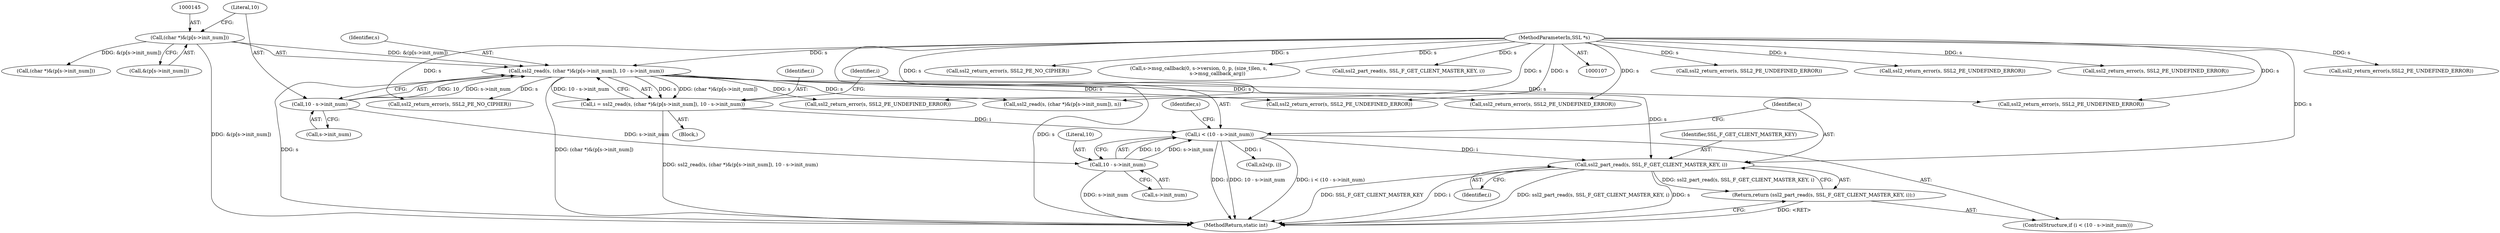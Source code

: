 digraph "0_openssl_d81a1600588b726c2bdccda7efad3cc7a87d6245_0@pointer" {
"1000166" [label="(Call,ssl2_part_read(s, SSL_F_GET_CLIENT_MASTER_KEY, i))"];
"1000142" [label="(Call,ssl2_read(s, (char *)&(p[s->init_num]), 10 - s->init_num))"];
"1000108" [label="(MethodParameterIn,SSL *s)"];
"1000144" [label="(Call,(char *)&(p[s->init_num]))"];
"1000152" [label="(Call,10 - s->init_num)"];
"1000158" [label="(Call,i < (10 - s->init_num))"];
"1000140" [label="(Call,i = ssl2_read(s, (char *)&(p[s->init_num]), 10 - s->init_num))"];
"1000160" [label="(Call,10 - s->init_num)"];
"1000165" [label="(Return,return (ssl2_part_read(s, SSL_F_GET_CLIENT_MASTER_KEY, i));)"];
"1000142" [label="(Call,ssl2_read(s, (char *)&(p[s->init_num]), 10 - s->init_num))"];
"1000139" [label="(Block,)"];
"1000158" [label="(Call,i < (10 - s->init_num))"];
"1000512" [label="(Call,ssl2_return_error(s, SSL2_PE_UNDEFINED_ERROR))"];
"1000161" [label="(Literal,10)"];
"1000165" [label="(Return,return (ssl2_part_read(s, SSL_F_GET_CLIENT_MASTER_KEY, i));)"];
"1000169" [label="(Identifier,i)"];
"1000160" [label="(Call,10 - s->init_num)"];
"1000563" [label="(Call,ssl2_return_error(s, SSL2_PE_UNDEFINED_ERROR))"];
"1000462" [label="(Call,ssl2_return_error(s, SSL2_PE_UNDEFINED_ERROR))"];
"1000159" [label="(Identifier,i)"];
"1000172" [label="(Identifier,s)"];
"1000162" [label="(Call,s->init_num)"];
"1000167" [label="(Identifier,s)"];
"1000273" [label="(Call,ssl2_return_error(s, SSL2_PE_UNDEFINED_ERROR))"];
"1000143" [label="(Identifier,s)"];
"1000157" [label="(ControlStructure,if (i < (10 - s->init_num)))"];
"1000312" [label="(Call,ssl2_return_error(s, SSL2_PE_UNDEFINED_ERROR))"];
"1000140" [label="(Call,i = ssl2_read(s, (char *)&(p[s->init_num]), 10 - s->init_num))"];
"1000583" [label="(Call,ssl2_return_error(s,SSL2_PE_UNDEFINED_ERROR))"];
"1000144" [label="(Call,(char *)&(p[s->init_num]))"];
"1000380" [label="(Call,ssl2_read(s, (char *)&(p[s->init_num]), n))"];
"1000241" [label="(Call,n2s(p, i))"];
"1000141" [label="(Identifier,i)"];
"1000168" [label="(Identifier,SSL_F_GET_CLIENT_MASTER_KEY)"];
"1000166" [label="(Call,ssl2_part_read(s, SSL_F_GET_CLIENT_MASTER_KEY, i))"];
"1000222" [label="(Call,ssl2_return_error(s, SSL2_PE_NO_CIPHER))"];
"1000382" [label="(Call,(char *)&(p[s->init_num]))"];
"1000190" [label="(Call,ssl2_return_error(s, SSL2_PE_UNDEFINED_ERROR))"];
"1000152" [label="(Call,10 - s->init_num)"];
"1000493" [label="(Call,ssl2_return_error(s, SSL2_PE_NO_CIPHER))"];
"1000405" [label="(Call,s->msg_callback(0, s->version, 0, p, (size_t)len, s,\n                        s->msg_callback_arg))"];
"1000154" [label="(Call,s->init_num)"];
"1000396" [label="(Call,ssl2_part_read(s, SSL_F_GET_CLIENT_MASTER_KEY, i))"];
"1000360" [label="(Call,ssl2_return_error(s, SSL2_PE_UNDEFINED_ERROR))"];
"1000146" [label="(Call,&(p[s->init_num]))"];
"1000108" [label="(MethodParameterIn,SSL *s)"];
"1000153" [label="(Literal,10)"];
"1000711" [label="(MethodReturn,static int)"];
"1000166" -> "1000165"  [label="AST: "];
"1000166" -> "1000169"  [label="CFG: "];
"1000167" -> "1000166"  [label="AST: "];
"1000168" -> "1000166"  [label="AST: "];
"1000169" -> "1000166"  [label="AST: "];
"1000165" -> "1000166"  [label="CFG: "];
"1000166" -> "1000711"  [label="DDG: SSL_F_GET_CLIENT_MASTER_KEY"];
"1000166" -> "1000711"  [label="DDG: i"];
"1000166" -> "1000711"  [label="DDG: ssl2_part_read(s, SSL_F_GET_CLIENT_MASTER_KEY, i)"];
"1000166" -> "1000711"  [label="DDG: s"];
"1000166" -> "1000165"  [label="DDG: ssl2_part_read(s, SSL_F_GET_CLIENT_MASTER_KEY, i)"];
"1000142" -> "1000166"  [label="DDG: s"];
"1000108" -> "1000166"  [label="DDG: s"];
"1000158" -> "1000166"  [label="DDG: i"];
"1000142" -> "1000140"  [label="AST: "];
"1000142" -> "1000152"  [label="CFG: "];
"1000143" -> "1000142"  [label="AST: "];
"1000144" -> "1000142"  [label="AST: "];
"1000152" -> "1000142"  [label="AST: "];
"1000140" -> "1000142"  [label="CFG: "];
"1000142" -> "1000711"  [label="DDG: (char *)&(p[s->init_num])"];
"1000142" -> "1000711"  [label="DDG: s"];
"1000142" -> "1000140"  [label="DDG: s"];
"1000142" -> "1000140"  [label="DDG: (char *)&(p[s->init_num])"];
"1000142" -> "1000140"  [label="DDG: 10 - s->init_num"];
"1000108" -> "1000142"  [label="DDG: s"];
"1000144" -> "1000142"  [label="DDG: &(p[s->init_num])"];
"1000152" -> "1000142"  [label="DDG: 10"];
"1000152" -> "1000142"  [label="DDG: s->init_num"];
"1000142" -> "1000190"  [label="DDG: s"];
"1000142" -> "1000222"  [label="DDG: s"];
"1000142" -> "1000273"  [label="DDG: s"];
"1000142" -> "1000312"  [label="DDG: s"];
"1000142" -> "1000360"  [label="DDG: s"];
"1000142" -> "1000380"  [label="DDG: s"];
"1000108" -> "1000107"  [label="AST: "];
"1000108" -> "1000711"  [label="DDG: s"];
"1000108" -> "1000190"  [label="DDG: s"];
"1000108" -> "1000222"  [label="DDG: s"];
"1000108" -> "1000273"  [label="DDG: s"];
"1000108" -> "1000312"  [label="DDG: s"];
"1000108" -> "1000360"  [label="DDG: s"];
"1000108" -> "1000380"  [label="DDG: s"];
"1000108" -> "1000396"  [label="DDG: s"];
"1000108" -> "1000405"  [label="DDG: s"];
"1000108" -> "1000462"  [label="DDG: s"];
"1000108" -> "1000493"  [label="DDG: s"];
"1000108" -> "1000512"  [label="DDG: s"];
"1000108" -> "1000563"  [label="DDG: s"];
"1000108" -> "1000583"  [label="DDG: s"];
"1000144" -> "1000146"  [label="CFG: "];
"1000145" -> "1000144"  [label="AST: "];
"1000146" -> "1000144"  [label="AST: "];
"1000153" -> "1000144"  [label="CFG: "];
"1000144" -> "1000711"  [label="DDG: &(p[s->init_num])"];
"1000144" -> "1000382"  [label="DDG: &(p[s->init_num])"];
"1000152" -> "1000154"  [label="CFG: "];
"1000153" -> "1000152"  [label="AST: "];
"1000154" -> "1000152"  [label="AST: "];
"1000152" -> "1000160"  [label="DDG: s->init_num"];
"1000158" -> "1000157"  [label="AST: "];
"1000158" -> "1000160"  [label="CFG: "];
"1000159" -> "1000158"  [label="AST: "];
"1000160" -> "1000158"  [label="AST: "];
"1000167" -> "1000158"  [label="CFG: "];
"1000172" -> "1000158"  [label="CFG: "];
"1000158" -> "1000711"  [label="DDG: i"];
"1000158" -> "1000711"  [label="DDG: 10 - s->init_num"];
"1000158" -> "1000711"  [label="DDG: i < (10 - s->init_num)"];
"1000140" -> "1000158"  [label="DDG: i"];
"1000160" -> "1000158"  [label="DDG: 10"];
"1000160" -> "1000158"  [label="DDG: s->init_num"];
"1000158" -> "1000241"  [label="DDG: i"];
"1000140" -> "1000139"  [label="AST: "];
"1000141" -> "1000140"  [label="AST: "];
"1000159" -> "1000140"  [label="CFG: "];
"1000140" -> "1000711"  [label="DDG: ssl2_read(s, (char *)&(p[s->init_num]), 10 - s->init_num)"];
"1000160" -> "1000162"  [label="CFG: "];
"1000161" -> "1000160"  [label="AST: "];
"1000162" -> "1000160"  [label="AST: "];
"1000160" -> "1000711"  [label="DDG: s->init_num"];
"1000165" -> "1000157"  [label="AST: "];
"1000711" -> "1000165"  [label="CFG: "];
"1000165" -> "1000711"  [label="DDG: <RET>"];
}
